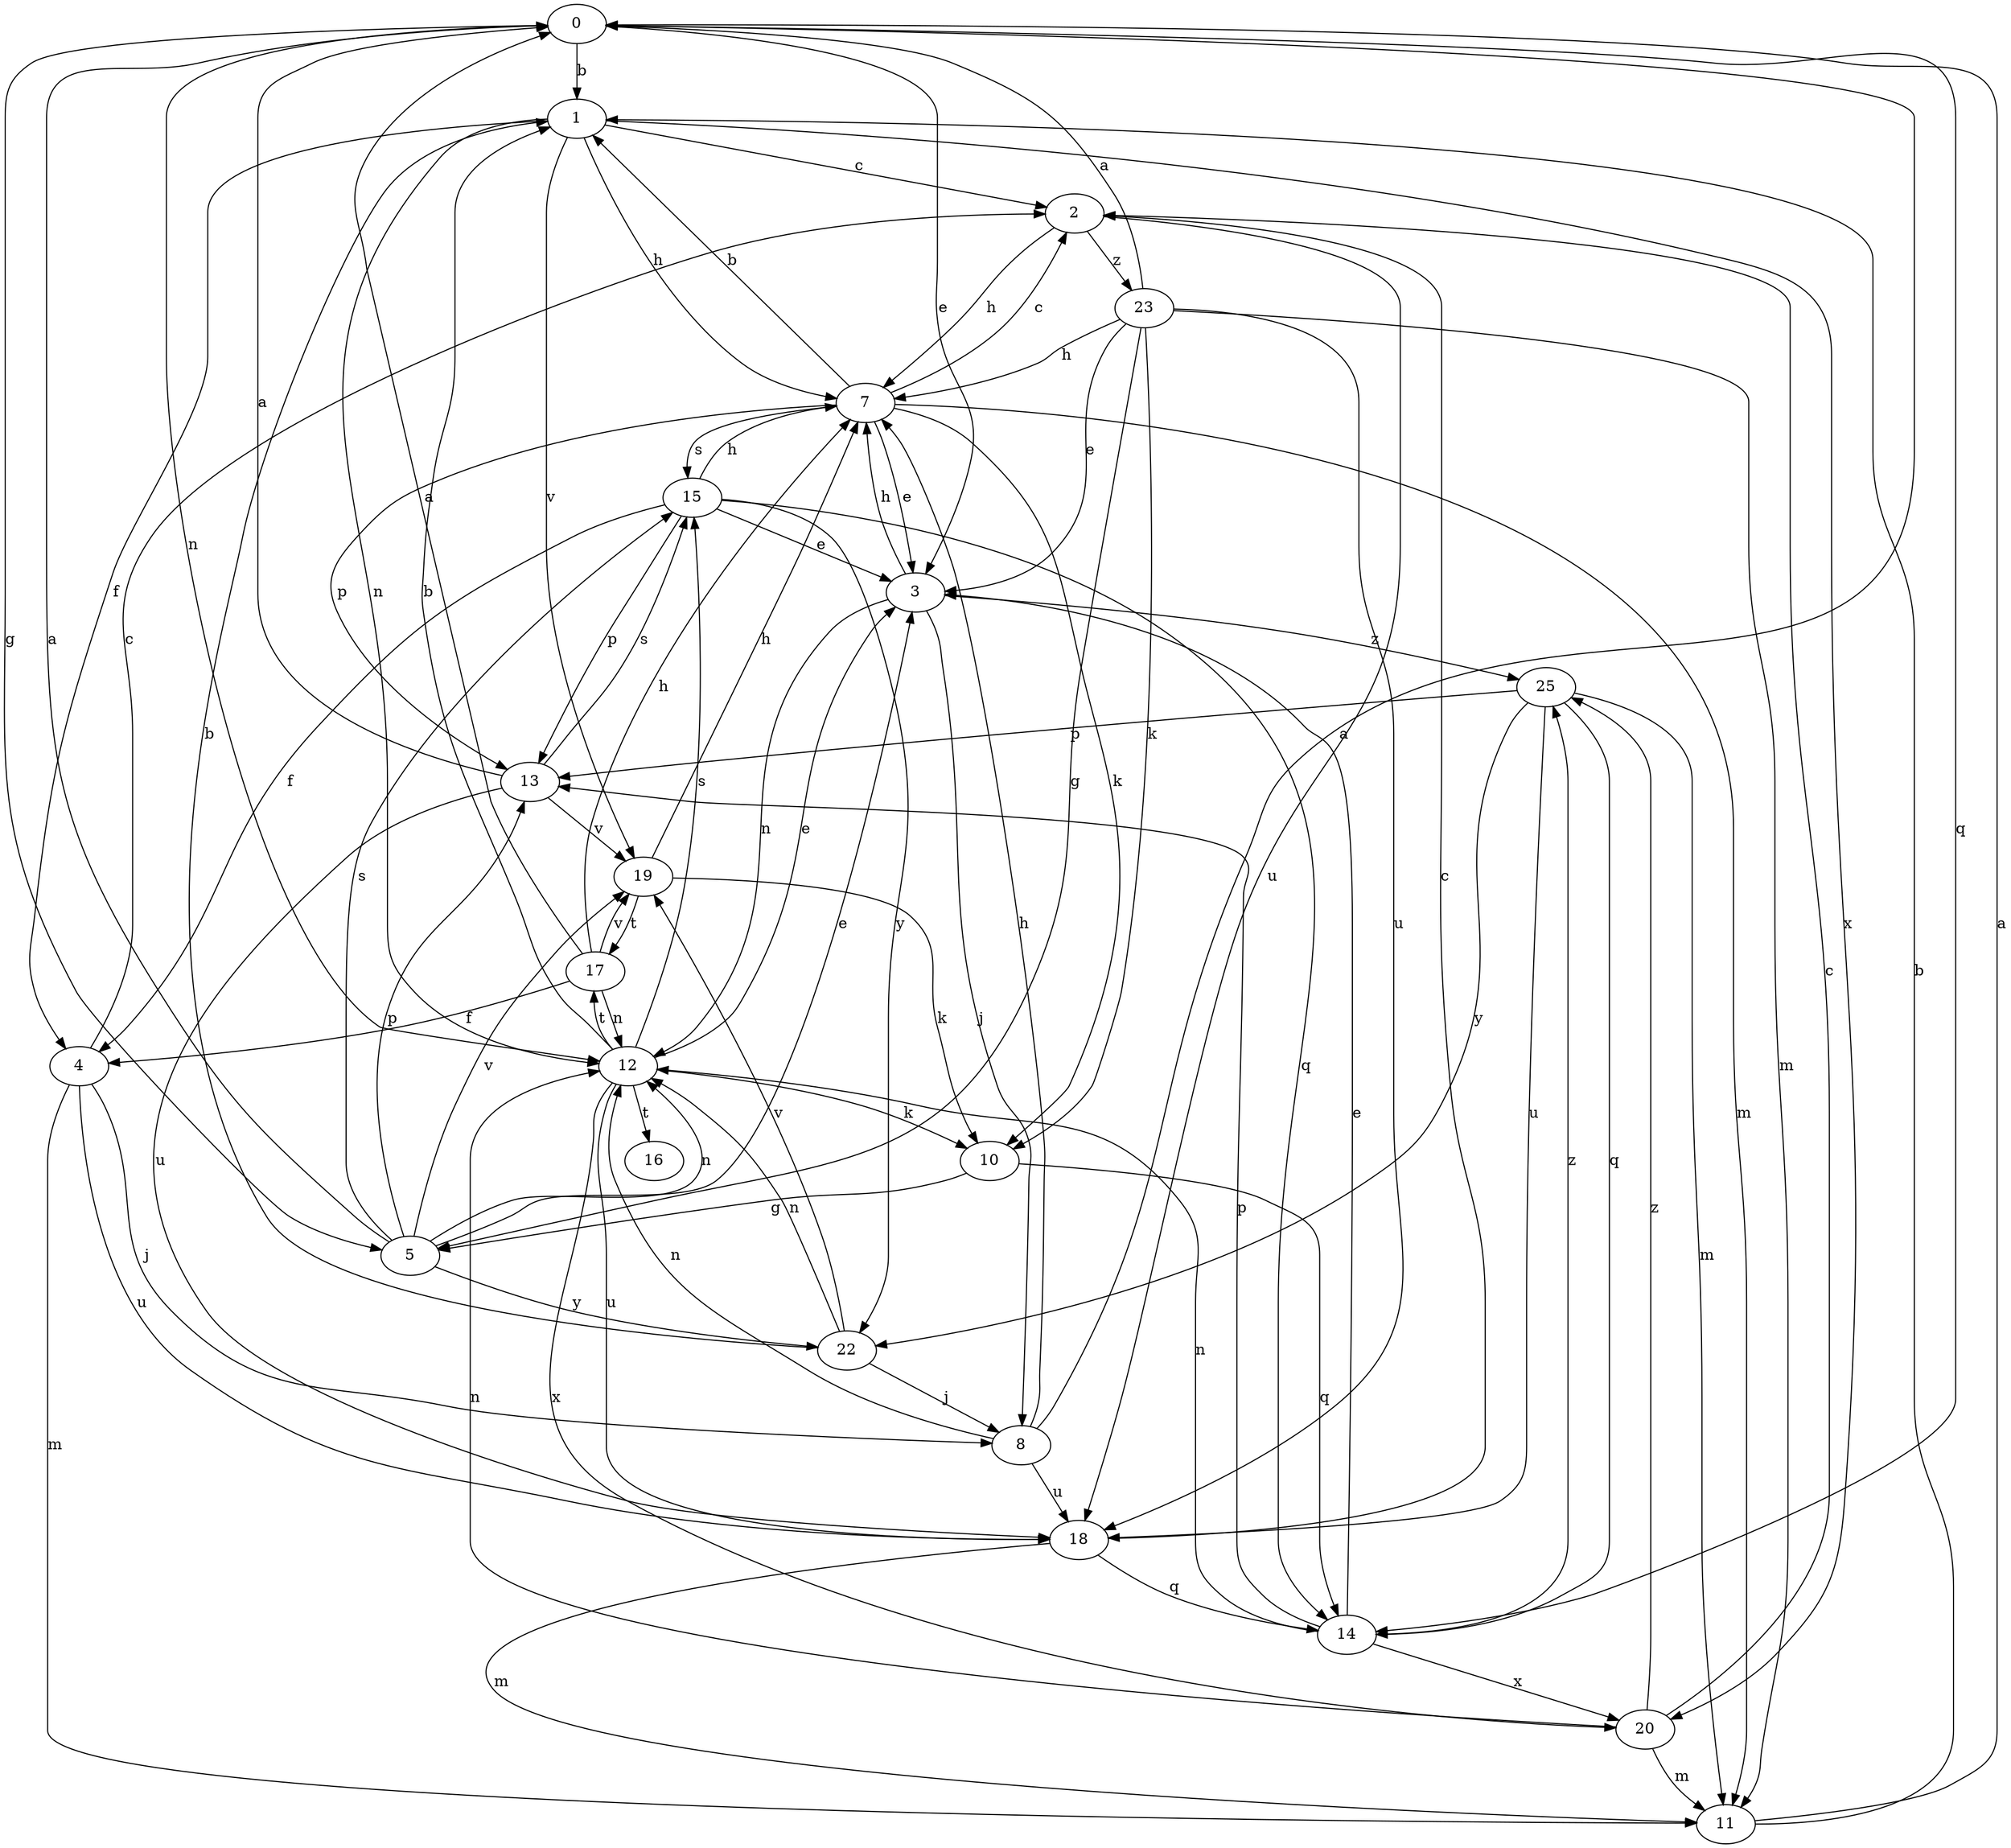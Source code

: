 strict digraph  {
0;
1;
2;
3;
4;
5;
7;
8;
10;
11;
12;
13;
14;
15;
16;
17;
18;
19;
20;
22;
23;
25;
0 -> 1  [label=b];
0 -> 3  [label=e];
0 -> 5  [label=g];
0 -> 12  [label=n];
0 -> 14  [label=q];
1 -> 2  [label=c];
1 -> 4  [label=f];
1 -> 7  [label=h];
1 -> 12  [label=n];
1 -> 19  [label=v];
1 -> 20  [label=x];
2 -> 7  [label=h];
2 -> 18  [label=u];
2 -> 23  [label=z];
3 -> 7  [label=h];
3 -> 8  [label=j];
3 -> 12  [label=n];
3 -> 25  [label=z];
4 -> 2  [label=c];
4 -> 8  [label=j];
4 -> 11  [label=m];
4 -> 18  [label=u];
5 -> 0  [label=a];
5 -> 3  [label=e];
5 -> 12  [label=n];
5 -> 13  [label=p];
5 -> 15  [label=s];
5 -> 19  [label=v];
5 -> 22  [label=y];
7 -> 1  [label=b];
7 -> 2  [label=c];
7 -> 3  [label=e];
7 -> 10  [label=k];
7 -> 11  [label=m];
7 -> 13  [label=p];
7 -> 15  [label=s];
8 -> 0  [label=a];
8 -> 7  [label=h];
8 -> 12  [label=n];
8 -> 18  [label=u];
10 -> 5  [label=g];
10 -> 14  [label=q];
11 -> 0  [label=a];
11 -> 1  [label=b];
12 -> 1  [label=b];
12 -> 3  [label=e];
12 -> 10  [label=k];
12 -> 15  [label=s];
12 -> 16  [label=t];
12 -> 17  [label=t];
12 -> 18  [label=u];
12 -> 20  [label=x];
13 -> 0  [label=a];
13 -> 15  [label=s];
13 -> 18  [label=u];
13 -> 19  [label=v];
14 -> 3  [label=e];
14 -> 12  [label=n];
14 -> 13  [label=p];
14 -> 20  [label=x];
14 -> 25  [label=z];
15 -> 3  [label=e];
15 -> 4  [label=f];
15 -> 7  [label=h];
15 -> 13  [label=p];
15 -> 14  [label=q];
15 -> 22  [label=y];
17 -> 0  [label=a];
17 -> 4  [label=f];
17 -> 7  [label=h];
17 -> 12  [label=n];
17 -> 19  [label=v];
18 -> 2  [label=c];
18 -> 11  [label=m];
18 -> 14  [label=q];
19 -> 7  [label=h];
19 -> 10  [label=k];
19 -> 17  [label=t];
20 -> 2  [label=c];
20 -> 11  [label=m];
20 -> 12  [label=n];
20 -> 25  [label=z];
22 -> 1  [label=b];
22 -> 8  [label=j];
22 -> 12  [label=n];
22 -> 19  [label=v];
23 -> 0  [label=a];
23 -> 3  [label=e];
23 -> 5  [label=g];
23 -> 7  [label=h];
23 -> 10  [label=k];
23 -> 11  [label=m];
23 -> 18  [label=u];
25 -> 11  [label=m];
25 -> 13  [label=p];
25 -> 14  [label=q];
25 -> 18  [label=u];
25 -> 22  [label=y];
}

